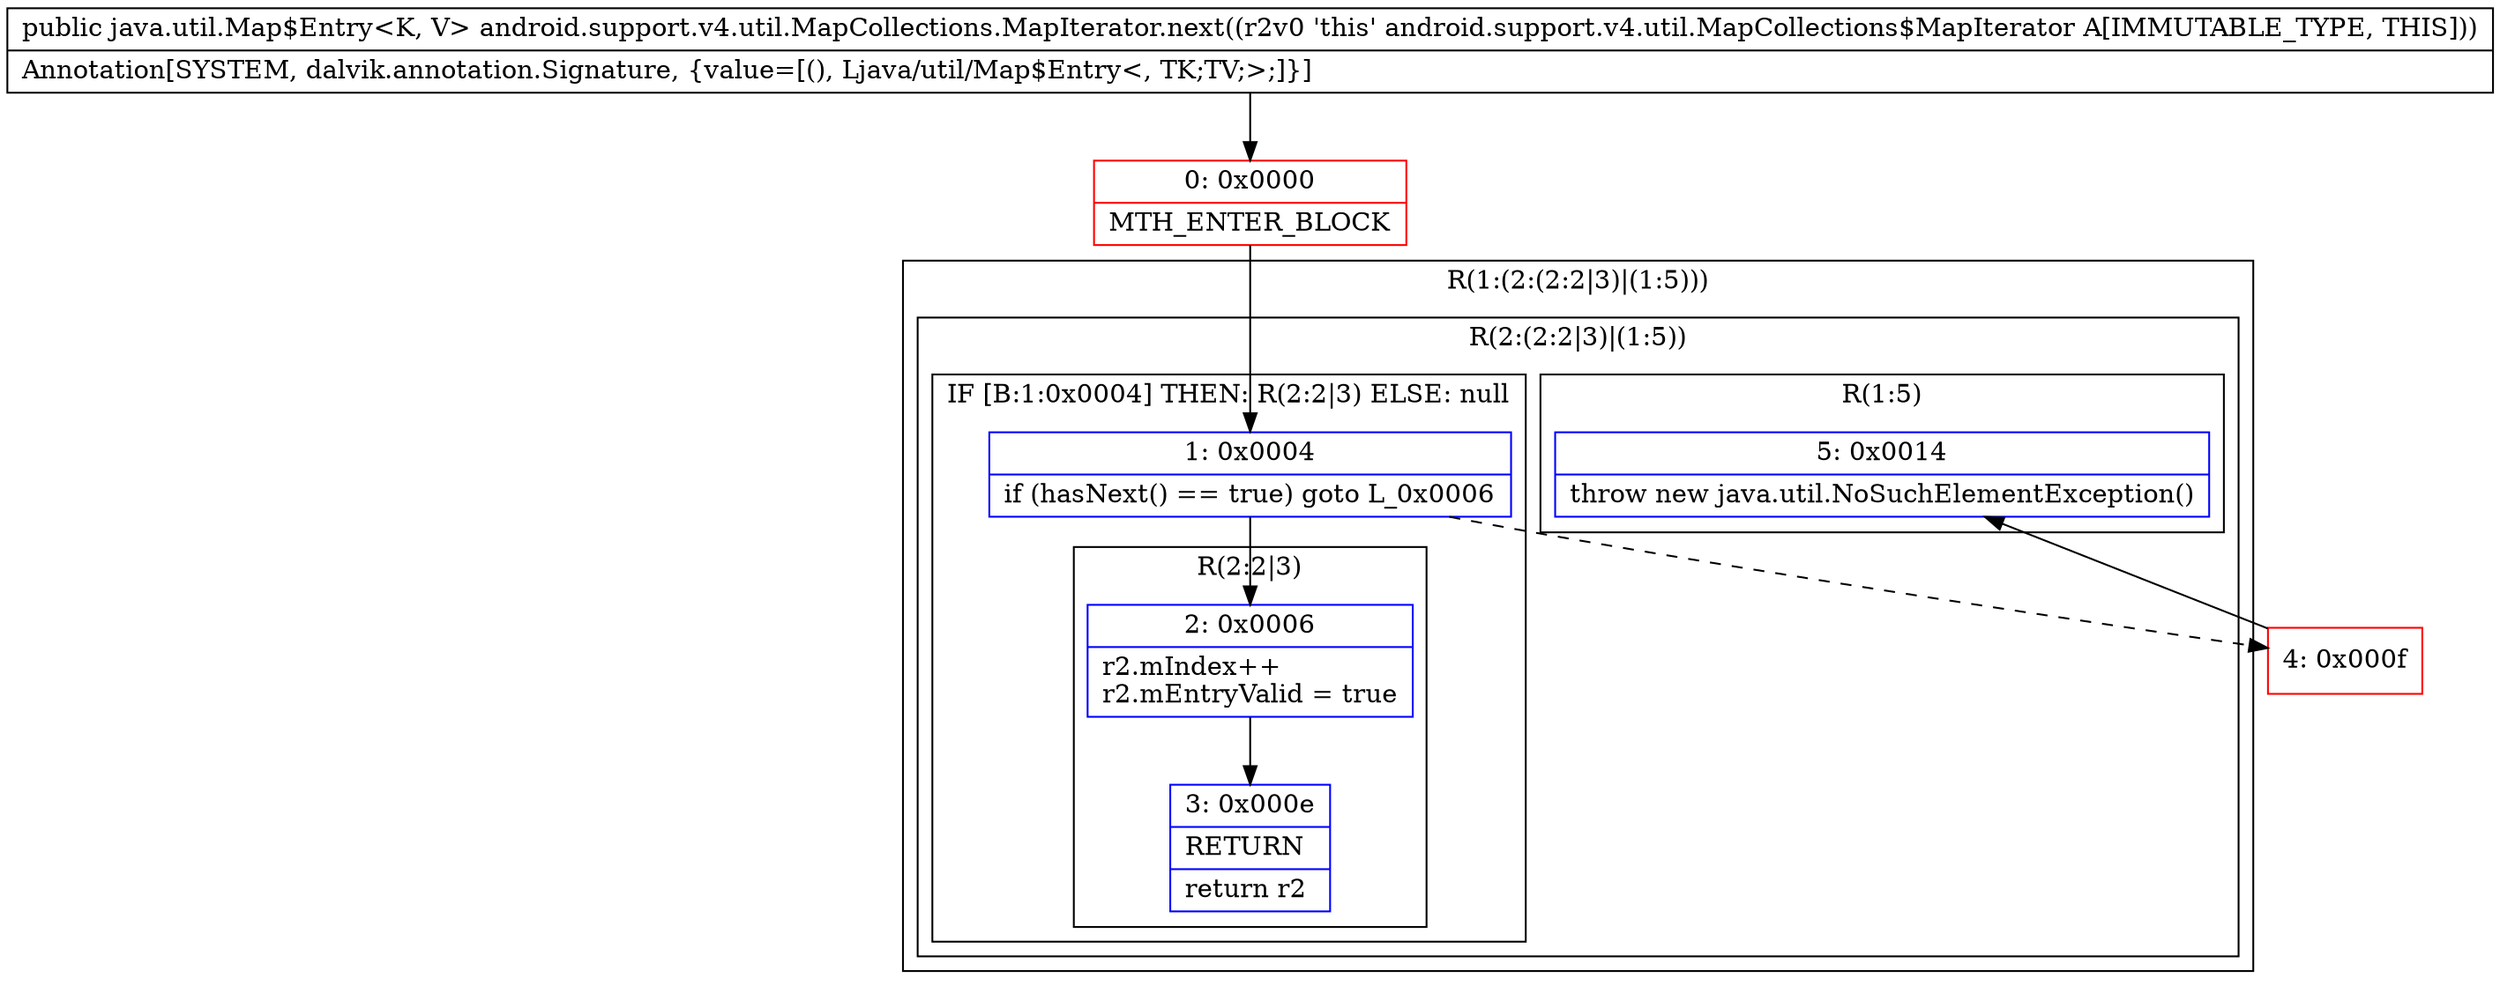 digraph "CFG forandroid.support.v4.util.MapCollections.MapIterator.next()Ljava\/util\/Map$Entry;" {
subgraph cluster_Region_1008765489 {
label = "R(1:(2:(2:2|3)|(1:5)))";
node [shape=record,color=blue];
subgraph cluster_Region_537504619 {
label = "R(2:(2:2|3)|(1:5))";
node [shape=record,color=blue];
subgraph cluster_IfRegion_737286665 {
label = "IF [B:1:0x0004] THEN: R(2:2|3) ELSE: null";
node [shape=record,color=blue];
Node_1 [shape=record,label="{1\:\ 0x0004|if (hasNext() == true) goto L_0x0006\l}"];
subgraph cluster_Region_2074923083 {
label = "R(2:2|3)";
node [shape=record,color=blue];
Node_2 [shape=record,label="{2\:\ 0x0006|r2.mIndex++\lr2.mEntryValid = true\l}"];
Node_3 [shape=record,label="{3\:\ 0x000e|RETURN\l|return r2\l}"];
}
}
subgraph cluster_Region_1130736653 {
label = "R(1:5)";
node [shape=record,color=blue];
Node_5 [shape=record,label="{5\:\ 0x0014|throw new java.util.NoSuchElementException()\l}"];
}
}
}
Node_0 [shape=record,color=red,label="{0\:\ 0x0000|MTH_ENTER_BLOCK\l}"];
Node_4 [shape=record,color=red,label="{4\:\ 0x000f}"];
MethodNode[shape=record,label="{public java.util.Map$Entry\<K, V\> android.support.v4.util.MapCollections.MapIterator.next((r2v0 'this' android.support.v4.util.MapCollections$MapIterator A[IMMUTABLE_TYPE, THIS]))  | Annotation[SYSTEM, dalvik.annotation.Signature, \{value=[(), Ljava\/util\/Map$Entry\<, TK;TV;\>;]\}]\l}"];
MethodNode -> Node_0;
Node_1 -> Node_2;
Node_1 -> Node_4[style=dashed];
Node_2 -> Node_3;
Node_0 -> Node_1;
Node_4 -> Node_5;
}

